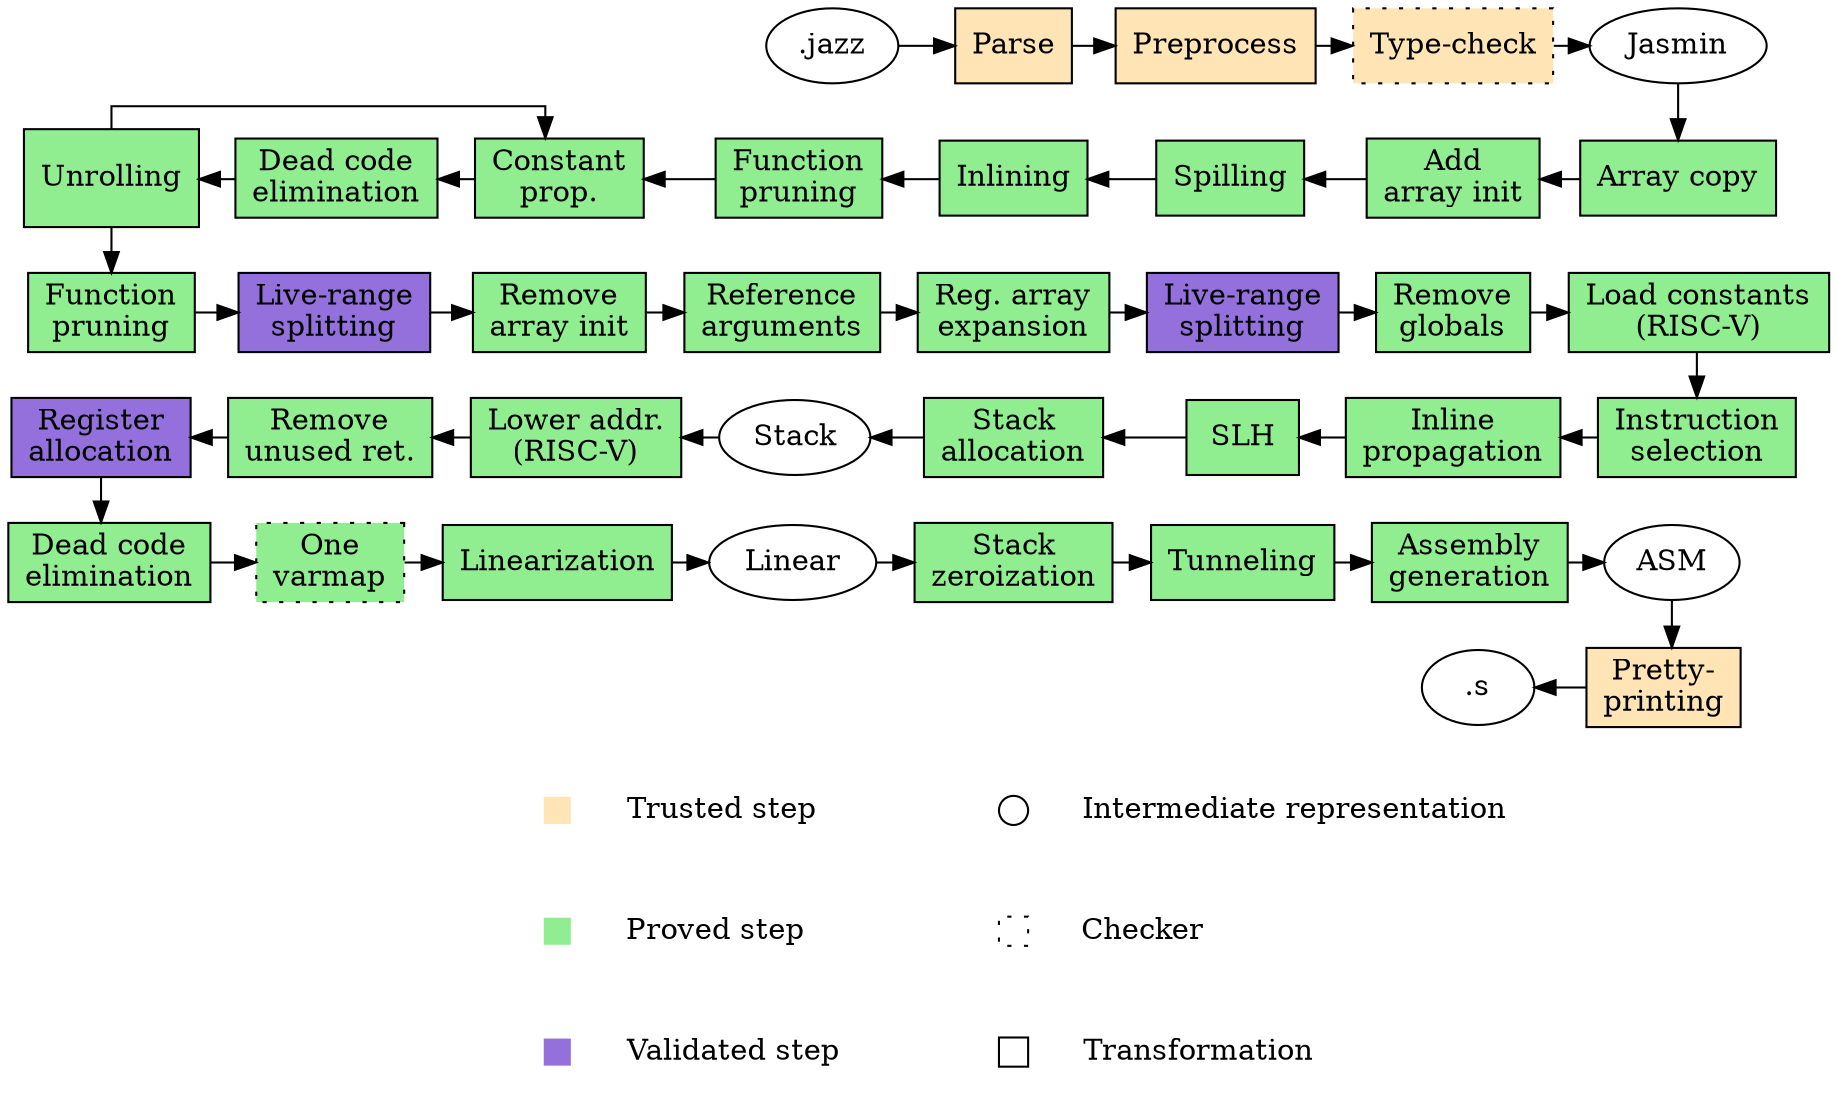 digraph {
  ranksep=.3;
  graph [splines=ortho];
  // Disable tooltip by default
  node[shape=box, style=filled, colorscheme=SVG, tooltip=" "];

// Nodes
jazz[label=".jazz",shape=oval,fillcolor=white];
parse[label="Parse",fillcolor=moccasin];
preprocess[label="Preprocess",fillcolor=moccasin];
typing[label="Type-check",style="filled,dotted",fillcolor=moccasin];
jasmin[label="Jasmin",shape=oval,fillcolor=white];

arraycopy[label="Array copy",fillcolor=lightgreen,href="array_copy.html",target="_top",tooltip="Array copy"];
addarrinit[label="Add\narray init",fillcolor=lightgreen,href="array_init.html",target="_top",tooltip="Add array init"];
lowerspill[label="Spilling",fillcolor=lightgreen,href="lower_spill.html",target="_top",tooltip="Lowering of spills"];
inline[label="Inlining",fillcolor=lightgreen,href="function_inlining.html",target="_top",tooltip="Function inlining"];
rmfunc[label="Function\npruning",fillcolor=lightgreen,href="removal_unused_functions.html",target="_top",tooltip="Function pruning"];
cstprop[label="Constant\nprop.",fillcolor=lightgreen,href="constant_propagation.html",target="_top",tooltip="Constant propagation"];
dce[label="Dead code\nelimination",fillcolor=lightgreen,href="deadcode_elimination.html",target="_top",tooltip="Dead code elimination"];
unroll[label="Unrolling",fillcolor=lightgreen, href="loop_unrolling.html",target="_top",tooltip="Loop unrolling"];

rmfunc2[label="Function\npruning",fillcolor=lightgreen,href="removal_unused_functions.html",target="_top",tooltip="Function pruning"];
splitting[label="Live-range\nsplitting",fillcolor=mediumpurple,href="liverange_splitting.html",target="_top",tooltip="Live-range splitting"];
rmarrinit[label="Remove\narray init",fillcolor=lightgreen,href="array_init_rm.html",target="_top",tooltip="Remove array init"];
makeref[label="Reference\narguments",fillcolor=lightgreen,href="make_ref_arguments.html",target="_top",tooltip="Make reference arguments"];
arrexp[label="Reg. array\nexpansion",fillcolor=lightgreen,href="expansion_reg_arrays.html",target="_top",tooltip="Register arrays expansion"];
splitting2[label="Live-range\nsplitting",fillcolor=mediumpurple,href="liverange_splitting.html",target="_top",tooltip="Live-range splitting"];
rmglobals[label="Remove\nglobals",fillcolor=lightgreen,href="remove_global.html",target="_top",tooltip="Removal of globals"];
loadconst[label="Load constants\n(RISC-V)",fillcolor=lightgreen,href="load_constants.html",target="_top",tooltip="Load constants (RISC-V)"];

lowering[label="Instruction\nselection",fillcolor=lightgreen,href="inst_select.html",target="_top",tooltip="Instruction selection"];
propagate[label="Inline\npropagation",fillcolor=lightgreen,href="propagate_inline.html",target="_top",tooltip="Inline propagation"];
slhlowering[label="SLH",fillcolor=lightgreen,href="lower_slh.html",target="_top",tooltip="Lowering of SLH"];
stkalloc[label="Stack\nallocation",fillcolor=lightgreen,href="stack_alloc.html",target="_top",tooltip="Stack allocation"];
stack[label="Stack",shape=oval,fillcolor=white];
loweraddr[label="Lower addr.\n(RISC-V)",fillcolor=lightgreen,href="lower_addr.html",target="_top",tooltip="Lowering of complex addressing mode (RISC-V)"];
rmreturn[label="Remove\nunused ret.",fillcolor=lightgreen,href="rm_unused_ret_value.html",target="_top",tooltip="Remove unused return values"];
ralloc[label="Register\nallocation",fillcolor=mediumpurple,href="reg_alloc.html",target="_top",tooltip="Register allocation"];

dce2[label="Dead code\nelimination",fillcolor=lightgreen,href="deadcode_elimination.html",target="_top",tooltip="Dead code elimination"];
onevarmap[label="One\nvarmap",style="filled,dotted",fillcolor=lightgreen,href="merge_varmaps.html",target="_top",tooltip="One varmap checker"];
linearization[label="Linearization",fillcolor=lightgreen,href="linearization.html",target="_top",tooltip="Linearization"];
linear[label="Linear",shape=oval,fillcolor=white];
stackzero[label="Stack\nzeroization",fillcolor=lightgreen,href="stack_zero.html",target="_top",tooltip="Stack zeroization"];
tunnel[label="Tunneling",fillcolor=lightgreen,href="tunneling.html",target="_top",tooltip="Tunneling"];
asmgen[label="Assembly\ngeneration",fillcolor=lightgreen,href="asm_gen.html",target="_top",tooltip="Assembly generation"];
asm[label="ASM",shape=oval,fillcolor=white];
prettyprint[label="Pretty-\nprinting",fillcolor=moccasin];
asmfile[label=".s",shape=oval,fillcolor=white];


// Edges
subgraph line1 {
  rank=same;

  jazz -> parse;
  parse -> preprocess;
  preprocess -> typing;
  typing -> jasmin;
}

jasmin -> arraycopy;

subgraph line2 {
  edge[dir=back];
  rank=same;

  unroll[height=0.65];
  unroll -> dce;
  dce -> cstprop;
  cstprop -> rmfunc;
  rmfunc -> inline;
  inline -> lowerspill;
  lowerspill -> addarrinit;
  addarrinit -> arraycopy;

  unroll -> cstprop [dir=forward];
}

unroll -> rmfunc2;

subgraph line3 {
  rank=same;

  rmfunc2 -> splitting;
  splitting -> rmarrinit;
  rmarrinit -> makeref;
  makeref -> arrexp;
  arrexp -> splitting2;
  splitting2 -> rmglobals;
  rmglobals -> loadconst;
}

loadconst -> lowering;

subgraph line4 {
  edge[dir=back];
  rank=same;

  ralloc -> rmreturn;
  rmreturn -> loweraddr;
  loweraddr -> stack;
  stack -> stkalloc;
  stkalloc -> slhlowering;
  slhlowering -> propagate;
  propagate -> lowering;
}

ralloc -> dce2;

subgraph line5 {
  rank=same;

  dce2 -> onevarmap;
  onevarmap -> linearization;
  linearization -> linear;
  linear -> stackzero;
  stackzero -> tunnel;
  tunnel -> asmgen;
  asmgen -> asm;
}

asm -> prettyprint;

subgraph line6 {
  rank=same;
  edge[dir=back];

  asmfile -> prettyprint;
}

subgraph caption {
  node[color=white,fillcolor=white];

  trusted[label="",fillcolor=moccasin,fixedsize=shape,width=0.2,height=0.2];
  trustedlbl[label="Trusted step"];
  proved[label="",fillcolor=lightgreen,fixedsize=shape,width=0.2,height=0.2];
  provedlbl[label="Proved step"];
  validated[label="",fillcolor=mediumpurple,fixedsize=shape,width=0.2,height=0.2];
  validatedlbl[label="Validated step"];

  intermediate[label="",shape=oval,color=black,fixedsize=shape,label="",width=0.2,height=0.2];
  intermediatelbl[label="Intermediate representation"];
  checker[label="",style=dotted,color=black,fixedsize=shape,label="",width=0.2,height=0.2];
  checkerlbl[label="Checker"];
  transformation[label="",color=black,fixedsize=shape,width=0.2,height=0.2];
  transformationlbl[label="Transformation"];

  edge[style=invis];
  { rank=same; trusted -> trustedlbl; intermediate -> intermediatelbl; }
  trusted -> proved;
  intermediate -> checker;
  { rank=same; proved -> provedlbl; checker -> checkerlbl; }
  proved -> validated;
  checker -> transformation;
  { rank=same; validated -> validatedlbl; transformation -> transformationlbl; }
}

// Hacks to make the graph prettier
edge[style=invis];

// This better aligns the blocks
rmfunc2 -> ralloc;
dce -> splitting -> rmreturn -> onevarmap;
cstprop -> rmarrinit -> loweraddr -> linearization;
jazz -> rmfunc -> makeref -> stack -> linear;
parse -> inline -> arrexp -> stkalloc -> stackzero;
preprocess -> lowerspill -> splitting2 -> slhlowering -> tunnel;
typing -> addarrinit -> rmglobals -> propagate -> asmgen -> asmfile;
arraycopy -> loadconst;
lowering -> asm;

// This puts the caption below the graph
trusted0[style=invis];
linearization -> trusted0 -> trusted;
intermediate0[style=invis];
stackzero -> intermediate0 -> intermediate;

// The 2 following lines allow the loop back from unroll to cstprop
// to be above instead of below the second line. This is particularly
// hacky. I don't even know why it works.
jazz0[style=invis];
{ rank=same; jazz0 -> jazz [style=invis]; }

}
